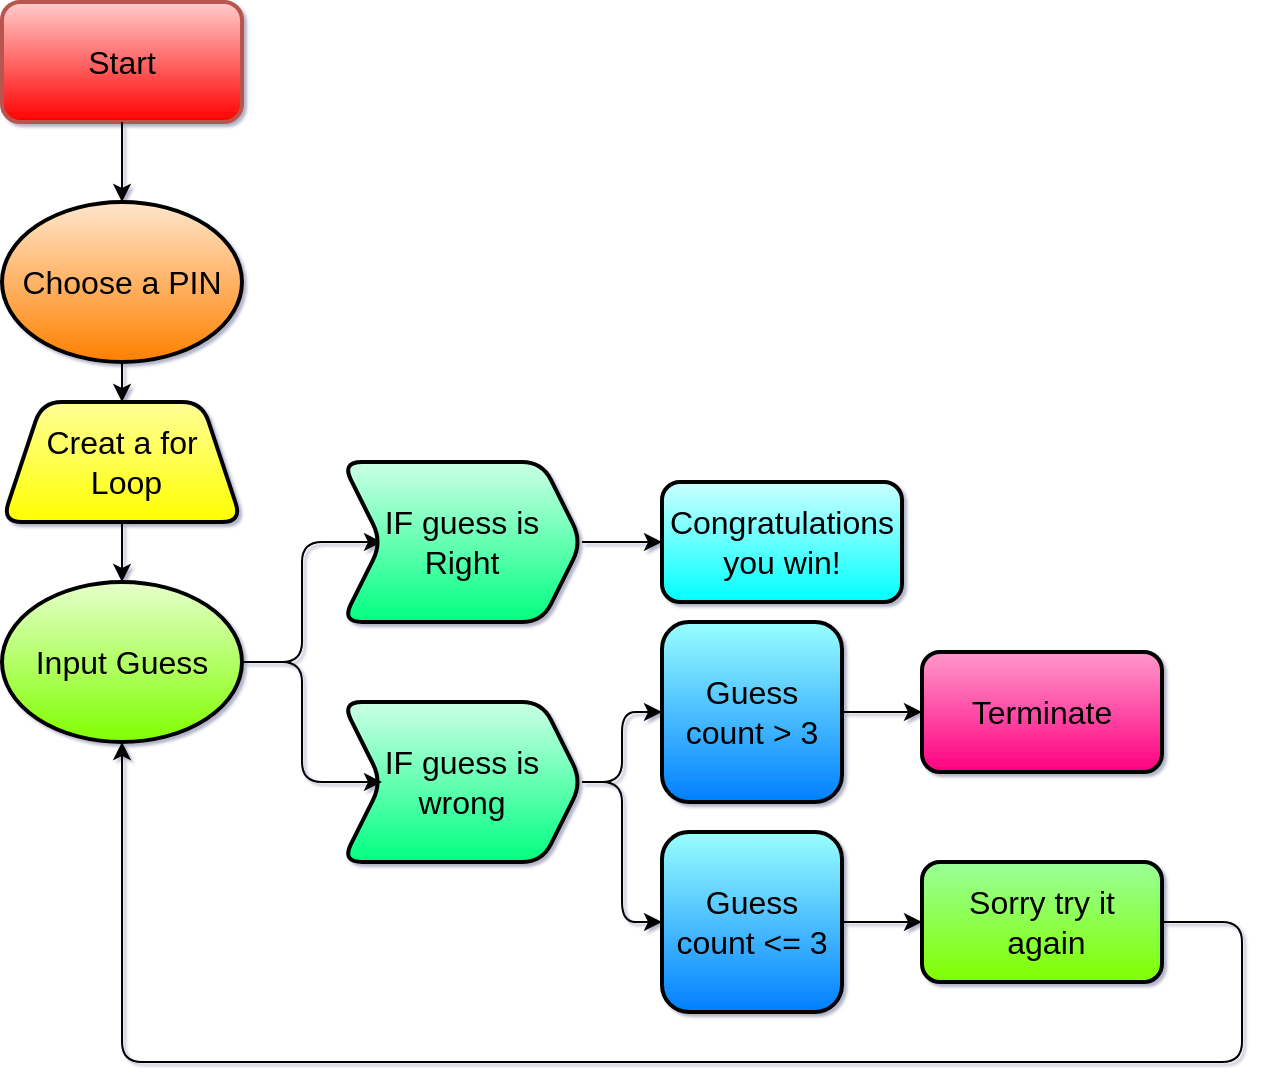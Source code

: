 <mxfile version="20.6.0" type="github">
  <diagram id="C5RBs43oDa-KdzZeNtuy" name="Page-1">
    <mxGraphModel dx="1038" dy="539" grid="1" gridSize="10" guides="1" tooltips="1" connect="1" arrows="1" fold="1" page="1" pageScale="1" pageWidth="827" pageHeight="1169" math="0" shadow="1">
      <root>
        <mxCell id="WIyWlLk6GJQsqaUBKTNV-0" />
        <mxCell id="WIyWlLk6GJQsqaUBKTNV-1" parent="WIyWlLk6GJQsqaUBKTNV-0" />
        <mxCell id="rpk_asHWrSznHl8svfK_-0" value="&lt;font style=&quot;font-size: 16px;&quot;&gt;Start&lt;/font&gt;" style="rounded=1;whiteSpace=wrap;html=1;strokeWidth=2;fillColor=#FFCCCC;strokeColor=#b85450;gradientColor=#FF0000;" vertex="1" parent="WIyWlLk6GJQsqaUBKTNV-1">
          <mxGeometry x="40" y="30" width="120" height="60" as="geometry" />
        </mxCell>
        <mxCell id="rpk_asHWrSznHl8svfK_-1" value="" style="endArrow=classic;html=1;rounded=1;fontSize=16;exitX=0.5;exitY=1;exitDx=0;exitDy=0;" edge="1" parent="WIyWlLk6GJQsqaUBKTNV-1" source="rpk_asHWrSznHl8svfK_-0" target="rpk_asHWrSznHl8svfK_-2">
          <mxGeometry width="50" height="50" relative="1" as="geometry">
            <mxPoint x="180" y="250" as="sourcePoint" />
            <mxPoint x="230" y="200" as="targetPoint" />
          </mxGeometry>
        </mxCell>
        <mxCell id="rpk_asHWrSznHl8svfK_-2" value="Choose a PIN" style="ellipse;whiteSpace=wrap;html=1;strokeWidth=2;fontSize=16;rounded=1;fillColor=#FFE6CC;gradientColor=#FF8000;" vertex="1" parent="WIyWlLk6GJQsqaUBKTNV-1">
          <mxGeometry x="40" y="130" width="120" height="80" as="geometry" />
        </mxCell>
        <mxCell id="rpk_asHWrSznHl8svfK_-3" value="" style="endArrow=classic;html=1;rounded=1;fontSize=16;exitX=0.5;exitY=1;exitDx=0;exitDy=0;entryX=0.5;entryY=0;entryDx=0;entryDy=0;" edge="1" parent="WIyWlLk6GJQsqaUBKTNV-1" source="rpk_asHWrSznHl8svfK_-2" target="rpk_asHWrSznHl8svfK_-6">
          <mxGeometry width="50" height="50" relative="1" as="geometry">
            <mxPoint x="180" y="250" as="sourcePoint" />
            <mxPoint x="100" y="240" as="targetPoint" />
            <Array as="points" />
          </mxGeometry>
        </mxCell>
        <mxCell id="rpk_asHWrSznHl8svfK_-6" value="Creat a for&lt;br&gt;&amp;nbsp;Loop" style="shape=trapezoid;perimeter=trapezoidPerimeter;whiteSpace=wrap;html=1;fixedSize=1;strokeWidth=2;fontSize=16;rounded=1;fillColor=#FFFF99;gradientColor=#FFFF00;" vertex="1" parent="WIyWlLk6GJQsqaUBKTNV-1">
          <mxGeometry x="40" y="230" width="120" height="60" as="geometry" />
        </mxCell>
        <mxCell id="rpk_asHWrSznHl8svfK_-7" value="" style="endArrow=classic;html=1;rounded=1;fontSize=16;exitX=0.5;exitY=1;exitDx=0;exitDy=0;" edge="1" parent="WIyWlLk6GJQsqaUBKTNV-1" source="rpk_asHWrSznHl8svfK_-6" target="rpk_asHWrSznHl8svfK_-8">
          <mxGeometry width="50" height="50" relative="1" as="geometry">
            <mxPoint x="180" y="240" as="sourcePoint" />
            <mxPoint x="100" y="330" as="targetPoint" />
          </mxGeometry>
        </mxCell>
        <mxCell id="rpk_asHWrSznHl8svfK_-8" value="Input Guess" style="ellipse;whiteSpace=wrap;html=1;strokeWidth=2;fontSize=16;rounded=1;fillColor=#E6FFCC;gradientColor=#80FF00;" vertex="1" parent="WIyWlLk6GJQsqaUBKTNV-1">
          <mxGeometry x="40" y="320" width="120" height="80" as="geometry" />
        </mxCell>
        <mxCell id="rpk_asHWrSznHl8svfK_-10" value="" style="endArrow=classic;html=1;rounded=1;fontSize=16;exitX=1;exitY=0.5;exitDx=0;exitDy=0;entryX=0;entryY=0.5;entryDx=0;entryDy=0;" edge="1" parent="WIyWlLk6GJQsqaUBKTNV-1" source="rpk_asHWrSznHl8svfK_-8" target="rpk_asHWrSznHl8svfK_-14">
          <mxGeometry width="50" height="50" relative="1" as="geometry">
            <mxPoint x="180" y="380" as="sourcePoint" />
            <mxPoint x="230" y="352.5" as="targetPoint" />
            <Array as="points">
              <mxPoint x="190" y="360" />
              <mxPoint x="190" y="300" />
            </Array>
          </mxGeometry>
        </mxCell>
        <mxCell id="rpk_asHWrSznHl8svfK_-14" value="IF guess is Right" style="shape=step;perimeter=stepPerimeter;whiteSpace=wrap;html=1;fixedSize=1;strokeWidth=2;fontSize=16;rounded=1;fillColor=#CCFFE6;gradientColor=#00FF80;" vertex="1" parent="WIyWlLk6GJQsqaUBKTNV-1">
          <mxGeometry x="210" y="260" width="120" height="80" as="geometry" />
        </mxCell>
        <mxCell id="rpk_asHWrSznHl8svfK_-15" value="Congratulations you win!" style="rounded=1;whiteSpace=wrap;html=1;strokeWidth=2;fontSize=16;fillColor=#CCFFFF;gradientColor=#00FFFF;" vertex="1" parent="WIyWlLk6GJQsqaUBKTNV-1">
          <mxGeometry x="370" y="270" width="120" height="60" as="geometry" />
        </mxCell>
        <mxCell id="rpk_asHWrSznHl8svfK_-16" value="" style="endArrow=classic;html=1;rounded=1;fontSize=16;exitX=1;exitY=0.5;exitDx=0;exitDy=0;entryX=0;entryY=0.5;entryDx=0;entryDy=0;" edge="1" parent="WIyWlLk6GJQsqaUBKTNV-1" source="rpk_asHWrSznHl8svfK_-14" target="rpk_asHWrSznHl8svfK_-15">
          <mxGeometry width="50" height="50" relative="1" as="geometry">
            <mxPoint x="180" y="260" as="sourcePoint" />
            <mxPoint x="230" y="210" as="targetPoint" />
          </mxGeometry>
        </mxCell>
        <mxCell id="rpk_asHWrSznHl8svfK_-23" value="IF guess is wrong" style="shape=step;perimeter=stepPerimeter;whiteSpace=wrap;html=1;fixedSize=1;strokeWidth=2;fontSize=16;rounded=1;fillColor=#CCFFE6;gradientColor=#00FF80;" vertex="1" parent="WIyWlLk6GJQsqaUBKTNV-1">
          <mxGeometry x="210" y="380" width="120" height="80" as="geometry" />
        </mxCell>
        <mxCell id="rpk_asHWrSznHl8svfK_-24" value="" style="endArrow=classic;html=1;rounded=1;fontSize=16;exitX=1;exitY=0.5;exitDx=0;exitDy=0;entryX=0;entryY=0.5;entryDx=0;entryDy=0;" edge="1" parent="WIyWlLk6GJQsqaUBKTNV-1" source="rpk_asHWrSznHl8svfK_-8" target="rpk_asHWrSznHl8svfK_-23">
          <mxGeometry width="50" height="50" relative="1" as="geometry">
            <mxPoint x="390" y="340" as="sourcePoint" />
            <mxPoint x="440" y="290" as="targetPoint" />
            <Array as="points">
              <mxPoint x="190" y="360" />
              <mxPoint x="190" y="420" />
            </Array>
          </mxGeometry>
        </mxCell>
        <mxCell id="rpk_asHWrSznHl8svfK_-26" value="Sorry try it&lt;br&gt;&amp;nbsp;again" style="rounded=1;whiteSpace=wrap;html=1;strokeWidth=2;fontSize=16;fillColor=#99FF99;gradientColor=#80FF00;" vertex="1" parent="WIyWlLk6GJQsqaUBKTNV-1">
          <mxGeometry x="500" y="460" width="120" height="60" as="geometry" />
        </mxCell>
        <mxCell id="rpk_asHWrSznHl8svfK_-27" value="" style="endArrow=classic;html=1;rounded=1;fontSize=16;exitX=1;exitY=0.5;exitDx=0;exitDy=0;entryX=0;entryY=0.5;entryDx=0;entryDy=0;" edge="1" parent="WIyWlLk6GJQsqaUBKTNV-1" source="rpk_asHWrSznHl8svfK_-23" target="rpk_asHWrSznHl8svfK_-42">
          <mxGeometry width="50" height="50" relative="1" as="geometry">
            <mxPoint x="390" y="380" as="sourcePoint" />
            <mxPoint x="440" y="330" as="targetPoint" />
            <Array as="points">
              <mxPoint x="350" y="420" />
              <mxPoint x="350" y="490" />
            </Array>
          </mxGeometry>
        </mxCell>
        <mxCell id="rpk_asHWrSznHl8svfK_-41" value="" style="endArrow=classic;html=1;rounded=1;fontSize=16;exitX=1;exitY=0.5;exitDx=0;exitDy=0;entryX=0.5;entryY=1;entryDx=0;entryDy=0;" edge="1" parent="WIyWlLk6GJQsqaUBKTNV-1" source="rpk_asHWrSznHl8svfK_-26" target="rpk_asHWrSznHl8svfK_-8">
          <mxGeometry width="50" height="50" relative="1" as="geometry">
            <mxPoint x="460" y="560" as="sourcePoint" />
            <mxPoint x="120" y="450" as="targetPoint" />
            <Array as="points">
              <mxPoint x="660" y="490" />
              <mxPoint x="660" y="560" />
              <mxPoint x="510" y="560" />
              <mxPoint x="310" y="560" />
              <mxPoint x="100" y="560" />
            </Array>
          </mxGeometry>
        </mxCell>
        <mxCell id="rpk_asHWrSznHl8svfK_-42" value="Guess count &amp;lt;= 3" style="whiteSpace=wrap;html=1;aspect=fixed;strokeWidth=2;fontSize=16;rounded=1;fillColor=#99FFFF;gradientColor=#007FFF;" vertex="1" parent="WIyWlLk6GJQsqaUBKTNV-1">
          <mxGeometry x="370" y="445" width="90" height="90" as="geometry" />
        </mxCell>
        <mxCell id="rpk_asHWrSznHl8svfK_-43" value="Guess count &amp;gt; 3" style="whiteSpace=wrap;html=1;aspect=fixed;strokeWidth=2;fontSize=16;rounded=1;fillColor=#99FFFF;gradientColor=#007FFF;" vertex="1" parent="WIyWlLk6GJQsqaUBKTNV-1">
          <mxGeometry x="370" y="340" width="90" height="90" as="geometry" />
        </mxCell>
        <mxCell id="rpk_asHWrSznHl8svfK_-44" value="" style="endArrow=classic;html=1;rounded=1;fontSize=16;exitX=1;exitY=0.5;exitDx=0;exitDy=0;entryX=0;entryY=0.5;entryDx=0;entryDy=0;" edge="1" parent="WIyWlLk6GJQsqaUBKTNV-1" source="rpk_asHWrSznHl8svfK_-23" target="rpk_asHWrSznHl8svfK_-43">
          <mxGeometry width="50" height="50" relative="1" as="geometry">
            <mxPoint x="450" y="300" as="sourcePoint" />
            <mxPoint x="500" y="250" as="targetPoint" />
            <Array as="points">
              <mxPoint x="350" y="420" />
              <mxPoint x="350" y="385" />
            </Array>
          </mxGeometry>
        </mxCell>
        <mxCell id="rpk_asHWrSznHl8svfK_-45" value="" style="endArrow=classic;html=1;rounded=1;fontSize=16;exitX=1;exitY=0.5;exitDx=0;exitDy=0;entryX=0;entryY=0.5;entryDx=0;entryDy=0;" edge="1" parent="WIyWlLk6GJQsqaUBKTNV-1" source="rpk_asHWrSznHl8svfK_-42" target="rpk_asHWrSznHl8svfK_-26">
          <mxGeometry width="50" height="50" relative="1" as="geometry">
            <mxPoint x="450" y="430" as="sourcePoint" />
            <mxPoint x="500" y="380" as="targetPoint" />
          </mxGeometry>
        </mxCell>
        <mxCell id="rpk_asHWrSznHl8svfK_-46" value="" style="endArrow=classic;html=1;rounded=1;fontSize=16;exitX=1;exitY=0.5;exitDx=0;exitDy=0;entryX=0;entryY=0.5;entryDx=0;entryDy=0;" edge="1" parent="WIyWlLk6GJQsqaUBKTNV-1" source="rpk_asHWrSznHl8svfK_-43" target="rpk_asHWrSznHl8svfK_-47">
          <mxGeometry width="50" height="50" relative="1" as="geometry">
            <mxPoint x="450" y="430" as="sourcePoint" />
            <mxPoint x="510" y="385" as="targetPoint" />
          </mxGeometry>
        </mxCell>
        <mxCell id="rpk_asHWrSznHl8svfK_-47" value="&lt;font style=&quot;font-size: 16px;&quot;&gt;Terminate&lt;/font&gt;" style="rounded=1;whiteSpace=wrap;html=1;strokeWidth=2;fillColor=#FF99CC;gradientColor=#FF0080;" vertex="1" parent="WIyWlLk6GJQsqaUBKTNV-1">
          <mxGeometry x="500" y="355" width="120" height="60" as="geometry" />
        </mxCell>
      </root>
    </mxGraphModel>
  </diagram>
</mxfile>
